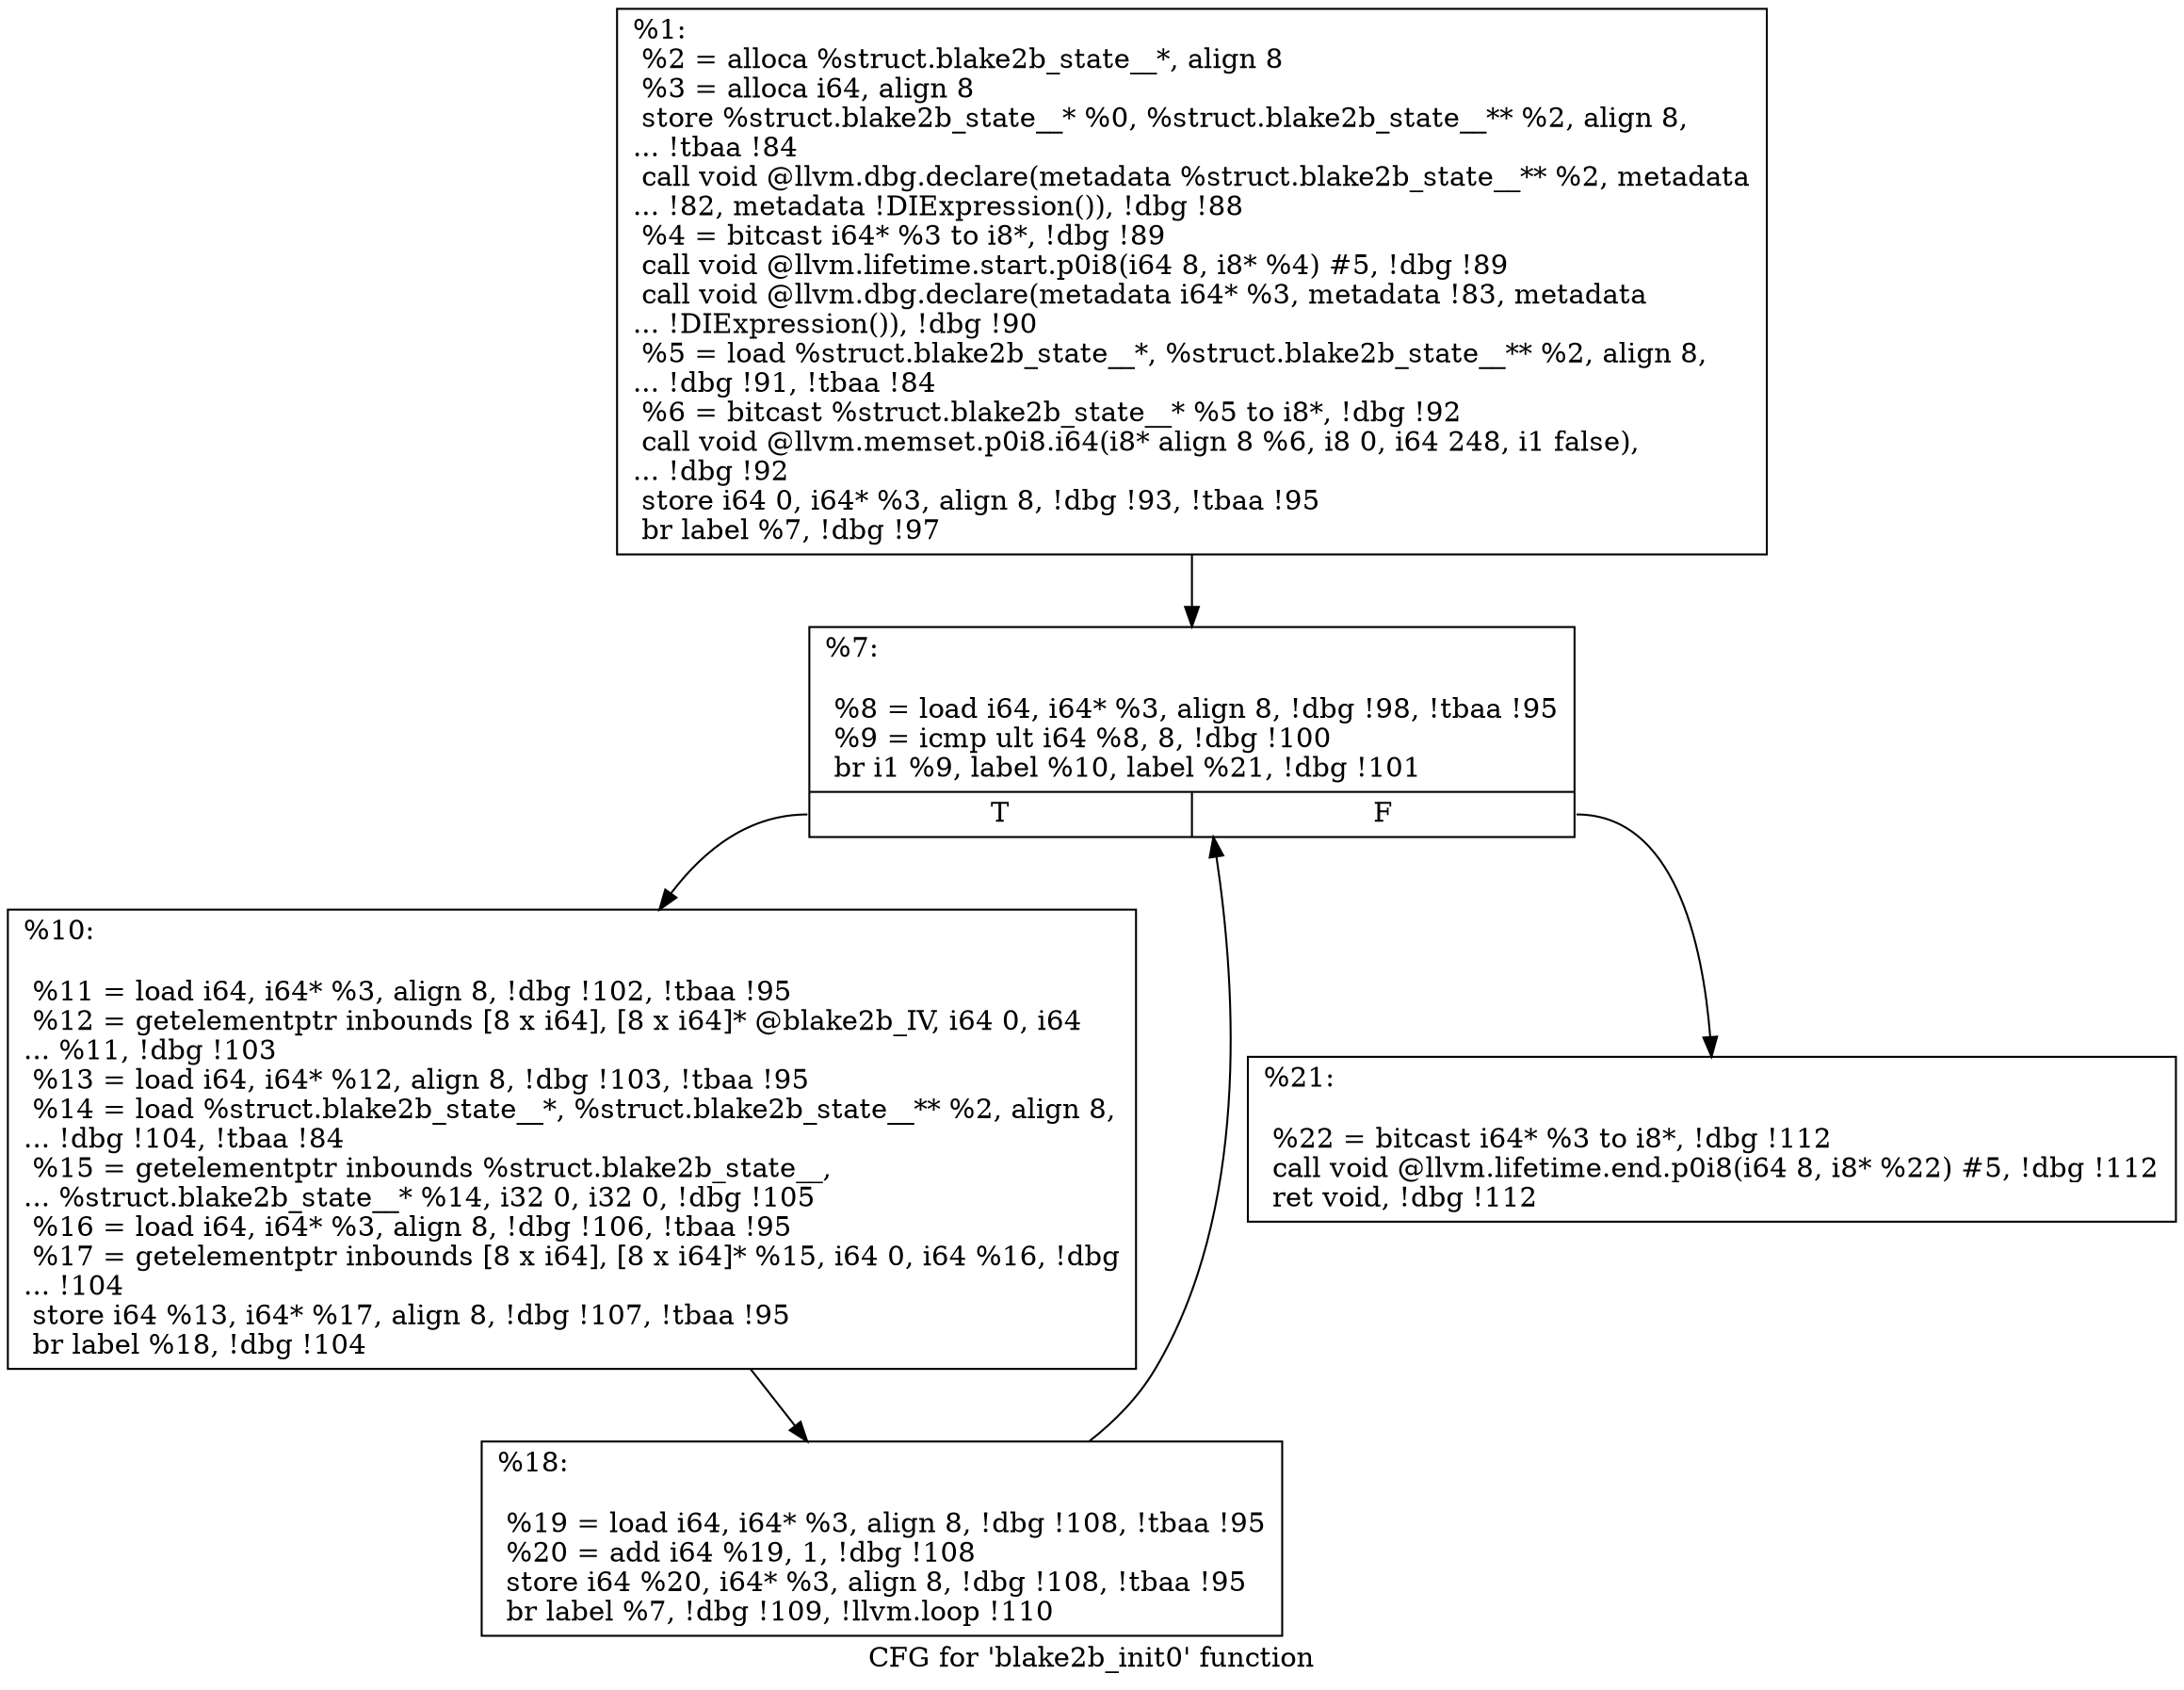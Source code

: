 digraph "CFG for 'blake2b_init0' function" {
	label="CFG for 'blake2b_init0' function";

	Node0x1c10980 [shape=record,label="{%1:\l  %2 = alloca %struct.blake2b_state__*, align 8\l  %3 = alloca i64, align 8\l  store %struct.blake2b_state__* %0, %struct.blake2b_state__** %2, align 8,\l... !tbaa !84\l  call void @llvm.dbg.declare(metadata %struct.blake2b_state__** %2, metadata\l... !82, metadata !DIExpression()), !dbg !88\l  %4 = bitcast i64* %3 to i8*, !dbg !89\l  call void @llvm.lifetime.start.p0i8(i64 8, i8* %4) #5, !dbg !89\l  call void @llvm.dbg.declare(metadata i64* %3, metadata !83, metadata\l... !DIExpression()), !dbg !90\l  %5 = load %struct.blake2b_state__*, %struct.blake2b_state__** %2, align 8,\l... !dbg !91, !tbaa !84\l  %6 = bitcast %struct.blake2b_state__* %5 to i8*, !dbg !92\l  call void @llvm.memset.p0i8.i64(i8* align 8 %6, i8 0, i64 248, i1 false),\l... !dbg !92\l  store i64 0, i64* %3, align 8, !dbg !93, !tbaa !95\l  br label %7, !dbg !97\l}"];
	Node0x1c10980 -> Node0x1c11fe0;
	Node0x1c11fe0 [shape=record,label="{%7:\l\l  %8 = load i64, i64* %3, align 8, !dbg !98, !tbaa !95\l  %9 = icmp ult i64 %8, 8, !dbg !100\l  br i1 %9, label %10, label %21, !dbg !101\l|{<s0>T|<s1>F}}"];
	Node0x1c11fe0:s0 -> Node0x1c12030;
	Node0x1c11fe0:s1 -> Node0x1c120d0;
	Node0x1c12030 [shape=record,label="{%10:\l\l  %11 = load i64, i64* %3, align 8, !dbg !102, !tbaa !95\l  %12 = getelementptr inbounds [8 x i64], [8 x i64]* @blake2b_IV, i64 0, i64\l... %11, !dbg !103\l  %13 = load i64, i64* %12, align 8, !dbg !103, !tbaa !95\l  %14 = load %struct.blake2b_state__*, %struct.blake2b_state__** %2, align 8,\l... !dbg !104, !tbaa !84\l  %15 = getelementptr inbounds %struct.blake2b_state__,\l... %struct.blake2b_state__* %14, i32 0, i32 0, !dbg !105\l  %16 = load i64, i64* %3, align 8, !dbg !106, !tbaa !95\l  %17 = getelementptr inbounds [8 x i64], [8 x i64]* %15, i64 0, i64 %16, !dbg\l... !104\l  store i64 %13, i64* %17, align 8, !dbg !107, !tbaa !95\l  br label %18, !dbg !104\l}"];
	Node0x1c12030 -> Node0x1c12080;
	Node0x1c12080 [shape=record,label="{%18:\l\l  %19 = load i64, i64* %3, align 8, !dbg !108, !tbaa !95\l  %20 = add i64 %19, 1, !dbg !108\l  store i64 %20, i64* %3, align 8, !dbg !108, !tbaa !95\l  br label %7, !dbg !109, !llvm.loop !110\l}"];
	Node0x1c12080 -> Node0x1c11fe0;
	Node0x1c120d0 [shape=record,label="{%21:\l\l  %22 = bitcast i64* %3 to i8*, !dbg !112\l  call void @llvm.lifetime.end.p0i8(i64 8, i8* %22) #5, !dbg !112\l  ret void, !dbg !112\l}"];
}
